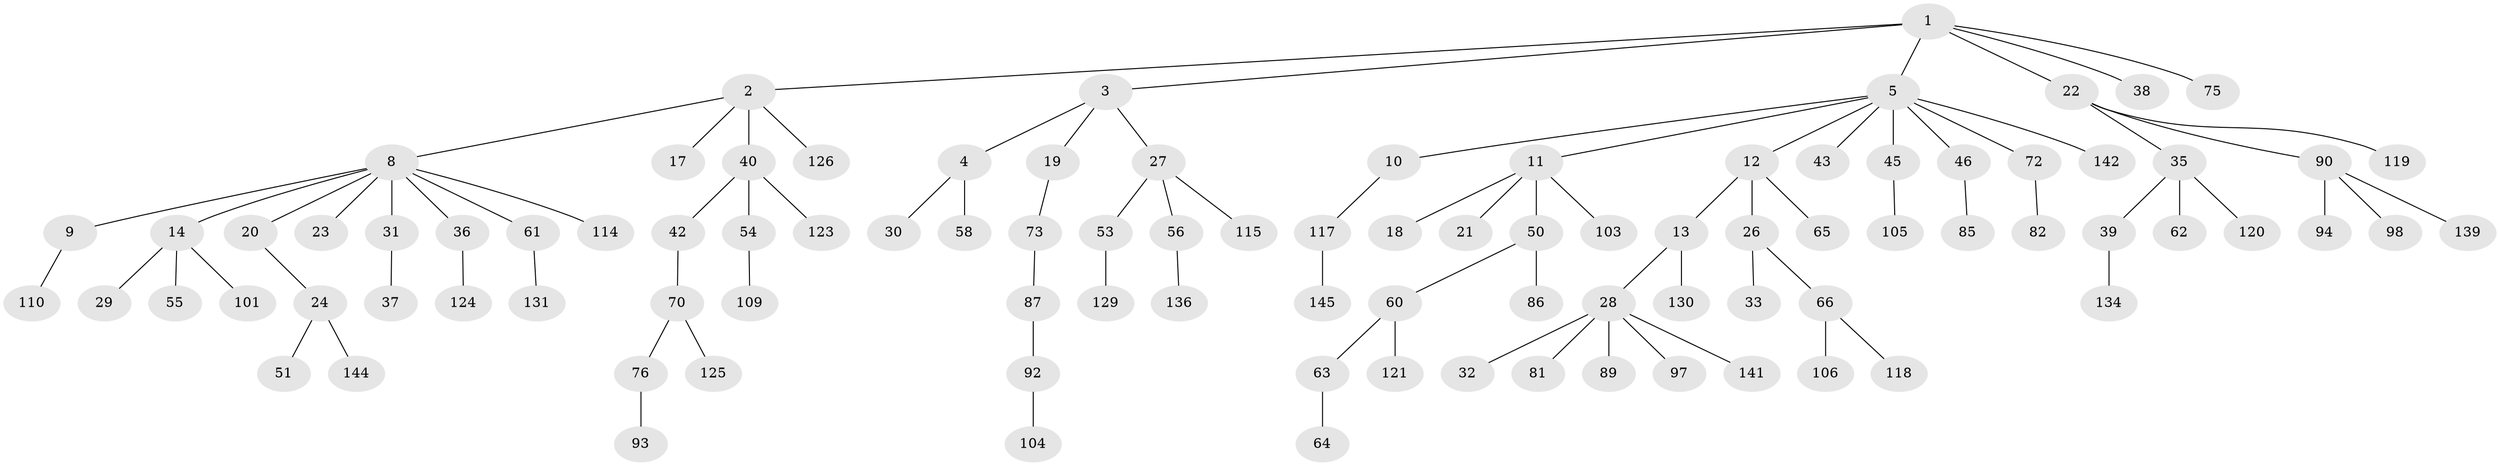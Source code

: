 // Generated by graph-tools (version 1.1) at 2025/52/02/27/25 19:52:11]
// undirected, 97 vertices, 96 edges
graph export_dot {
graph [start="1"]
  node [color=gray90,style=filled];
  1 [super="+41"];
  2 [super="+48"];
  3 [super="+7"];
  4;
  5 [super="+6"];
  8 [super="+16"];
  9 [super="+34"];
  10;
  11 [super="+52"];
  12 [super="+25"];
  13 [super="+15"];
  14 [super="+78"];
  17 [super="+79"];
  18;
  19 [super="+135"];
  20 [super="+111"];
  21;
  22 [super="+49"];
  23 [super="+59"];
  24 [super="+47"];
  26 [super="+91"];
  27 [super="+127"];
  28 [super="+67"];
  29;
  30 [super="+71"];
  31 [super="+57"];
  32;
  33;
  35 [super="+69"];
  36 [super="+44"];
  37;
  38;
  39 [super="+68"];
  40 [super="+95"];
  42;
  43;
  45 [super="+138"];
  46 [super="+80"];
  50 [super="+102"];
  51 [super="+74"];
  53 [super="+107"];
  54;
  55;
  56 [super="+108"];
  58;
  60 [super="+99"];
  61 [super="+96"];
  62;
  63 [super="+112"];
  64;
  65 [super="+88"];
  66 [super="+113"];
  70 [super="+84"];
  72;
  73;
  75;
  76 [super="+77"];
  81 [super="+133"];
  82 [super="+83"];
  85 [super="+140"];
  86;
  87;
  89;
  90 [super="+100"];
  92 [super="+116"];
  93;
  94;
  97;
  98;
  101;
  103;
  104;
  105 [super="+128"];
  106;
  109;
  110;
  114;
  115 [super="+122"];
  117 [super="+132"];
  118;
  119 [super="+143"];
  120;
  121;
  123;
  124;
  125;
  126 [super="+137"];
  129;
  130;
  131;
  134;
  136;
  139;
  141;
  142;
  144;
  145;
  1 -- 2;
  1 -- 3;
  1 -- 5;
  1 -- 22;
  1 -- 38;
  1 -- 75;
  2 -- 8;
  2 -- 17;
  2 -- 40;
  2 -- 126;
  3 -- 4;
  3 -- 27;
  3 -- 19;
  4 -- 30;
  4 -- 58;
  5 -- 12;
  5 -- 43;
  5 -- 46;
  5 -- 142;
  5 -- 72;
  5 -- 10;
  5 -- 11;
  5 -- 45;
  8 -- 9;
  8 -- 14;
  8 -- 20;
  8 -- 23;
  8 -- 114;
  8 -- 36;
  8 -- 61;
  8 -- 31;
  9 -- 110;
  10 -- 117;
  11 -- 18;
  11 -- 21;
  11 -- 50;
  11 -- 103;
  12 -- 13;
  12 -- 26;
  12 -- 65;
  13 -- 28;
  13 -- 130;
  14 -- 29;
  14 -- 55;
  14 -- 101;
  19 -- 73;
  20 -- 24;
  22 -- 35;
  22 -- 119;
  22 -- 90;
  24 -- 51;
  24 -- 144;
  26 -- 33;
  26 -- 66;
  27 -- 53;
  27 -- 56;
  27 -- 115;
  28 -- 32;
  28 -- 89;
  28 -- 97;
  28 -- 81;
  28 -- 141;
  31 -- 37;
  35 -- 39;
  35 -- 62;
  35 -- 120;
  36 -- 124;
  39 -- 134;
  40 -- 42;
  40 -- 54;
  40 -- 123;
  42 -- 70;
  45 -- 105;
  46 -- 85;
  50 -- 60;
  50 -- 86;
  53 -- 129;
  54 -- 109;
  56 -- 136;
  60 -- 63;
  60 -- 121;
  61 -- 131;
  63 -- 64;
  66 -- 106;
  66 -- 118;
  70 -- 76;
  70 -- 125;
  72 -- 82;
  73 -- 87;
  76 -- 93;
  87 -- 92;
  90 -- 94;
  90 -- 98;
  90 -- 139;
  92 -- 104;
  117 -- 145;
}
